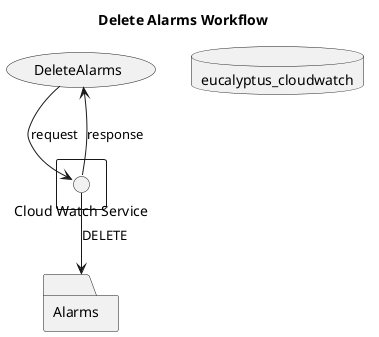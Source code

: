 @startuml

title Delete Alarms Workflow

rectangle {
    ()"Cloud Watch Service"
}
() "Cloud Watch Service" --> (DeleteAlarms): response
(DeleteAlarms) -down-> ()"Cloud Watch Service" : request
() "Cloud Watch Service" --> (Alarms) : DELETE
database "eucalyptus_cloudwatch" {
folder "Alarms" {
  }
}
@enduml


